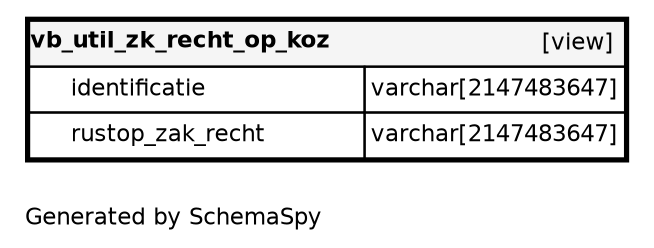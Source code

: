 digraph "oneDegreeRelationshipsDiagram" {
  graph [    rankdir="RL"    bgcolor="#ffffff"    label="\nGenerated by SchemaSpy"    labeljust="l"    nodesep="0.18"    ranksep="0.46"    fontname="Helvetica"    fontsize="11"    ration="compress"  ];  node [    fontname="Helvetica"    fontsize="11"    shape="plaintext"  ];  edge [    arrowsize="0.8"  ];
  "vb_util_zk_recht_op_koz" [
   label=<
    <TABLE BORDER="2" CELLBORDER="1" CELLSPACING="0" BGCOLOR="#ffffff">
      <TR><TD COLSPAN="4"  BGCOLOR="#f5f5f5"><TABLE BORDER="0" CELLSPACING="0"><TR><TD ALIGN="LEFT" FIXEDSIZE="TRUE" WIDTH="140" HEIGHT="16"><B>vb_util_zk_recht_op_koz</B></TD><TD ALIGN="RIGHT">[view]</TD></TR></TABLE></TD></TR>
      <TR><TD PORT="identificatie" COLSPAN="2" ALIGN="LEFT"><TABLE BORDER="0" CELLSPACING="0" ALIGN="LEFT"><TR ALIGN="LEFT"><TD ALIGN="LEFT" FIXEDSIZE="TRUE" WIDTH="15" HEIGHT="16"></TD><TD ALIGN="LEFT" FIXEDSIZE="TRUE" WIDTH="140" HEIGHT="16">identificatie</TD></TR></TABLE></TD><TD PORT="identificatie.type" ALIGN="LEFT">varchar[2147483647]</TD></TR>
      <TR><TD PORT="rustop_zak_recht" COLSPAN="2" ALIGN="LEFT"><TABLE BORDER="0" CELLSPACING="0" ALIGN="LEFT"><TR ALIGN="LEFT"><TD ALIGN="LEFT" FIXEDSIZE="TRUE" WIDTH="15" HEIGHT="16"></TD><TD ALIGN="LEFT" FIXEDSIZE="TRUE" WIDTH="140" HEIGHT="16">rustop_zak_recht</TD></TR></TABLE></TD><TD PORT="rustop_zak_recht.type" ALIGN="LEFT">varchar[2147483647]</TD></TR>
    </TABLE>>
    URL="vb_util_zk_recht_op_koz.html"
    target="_top"
    tooltip="vb_util_zk_recht_op_koz"
  ];
}
